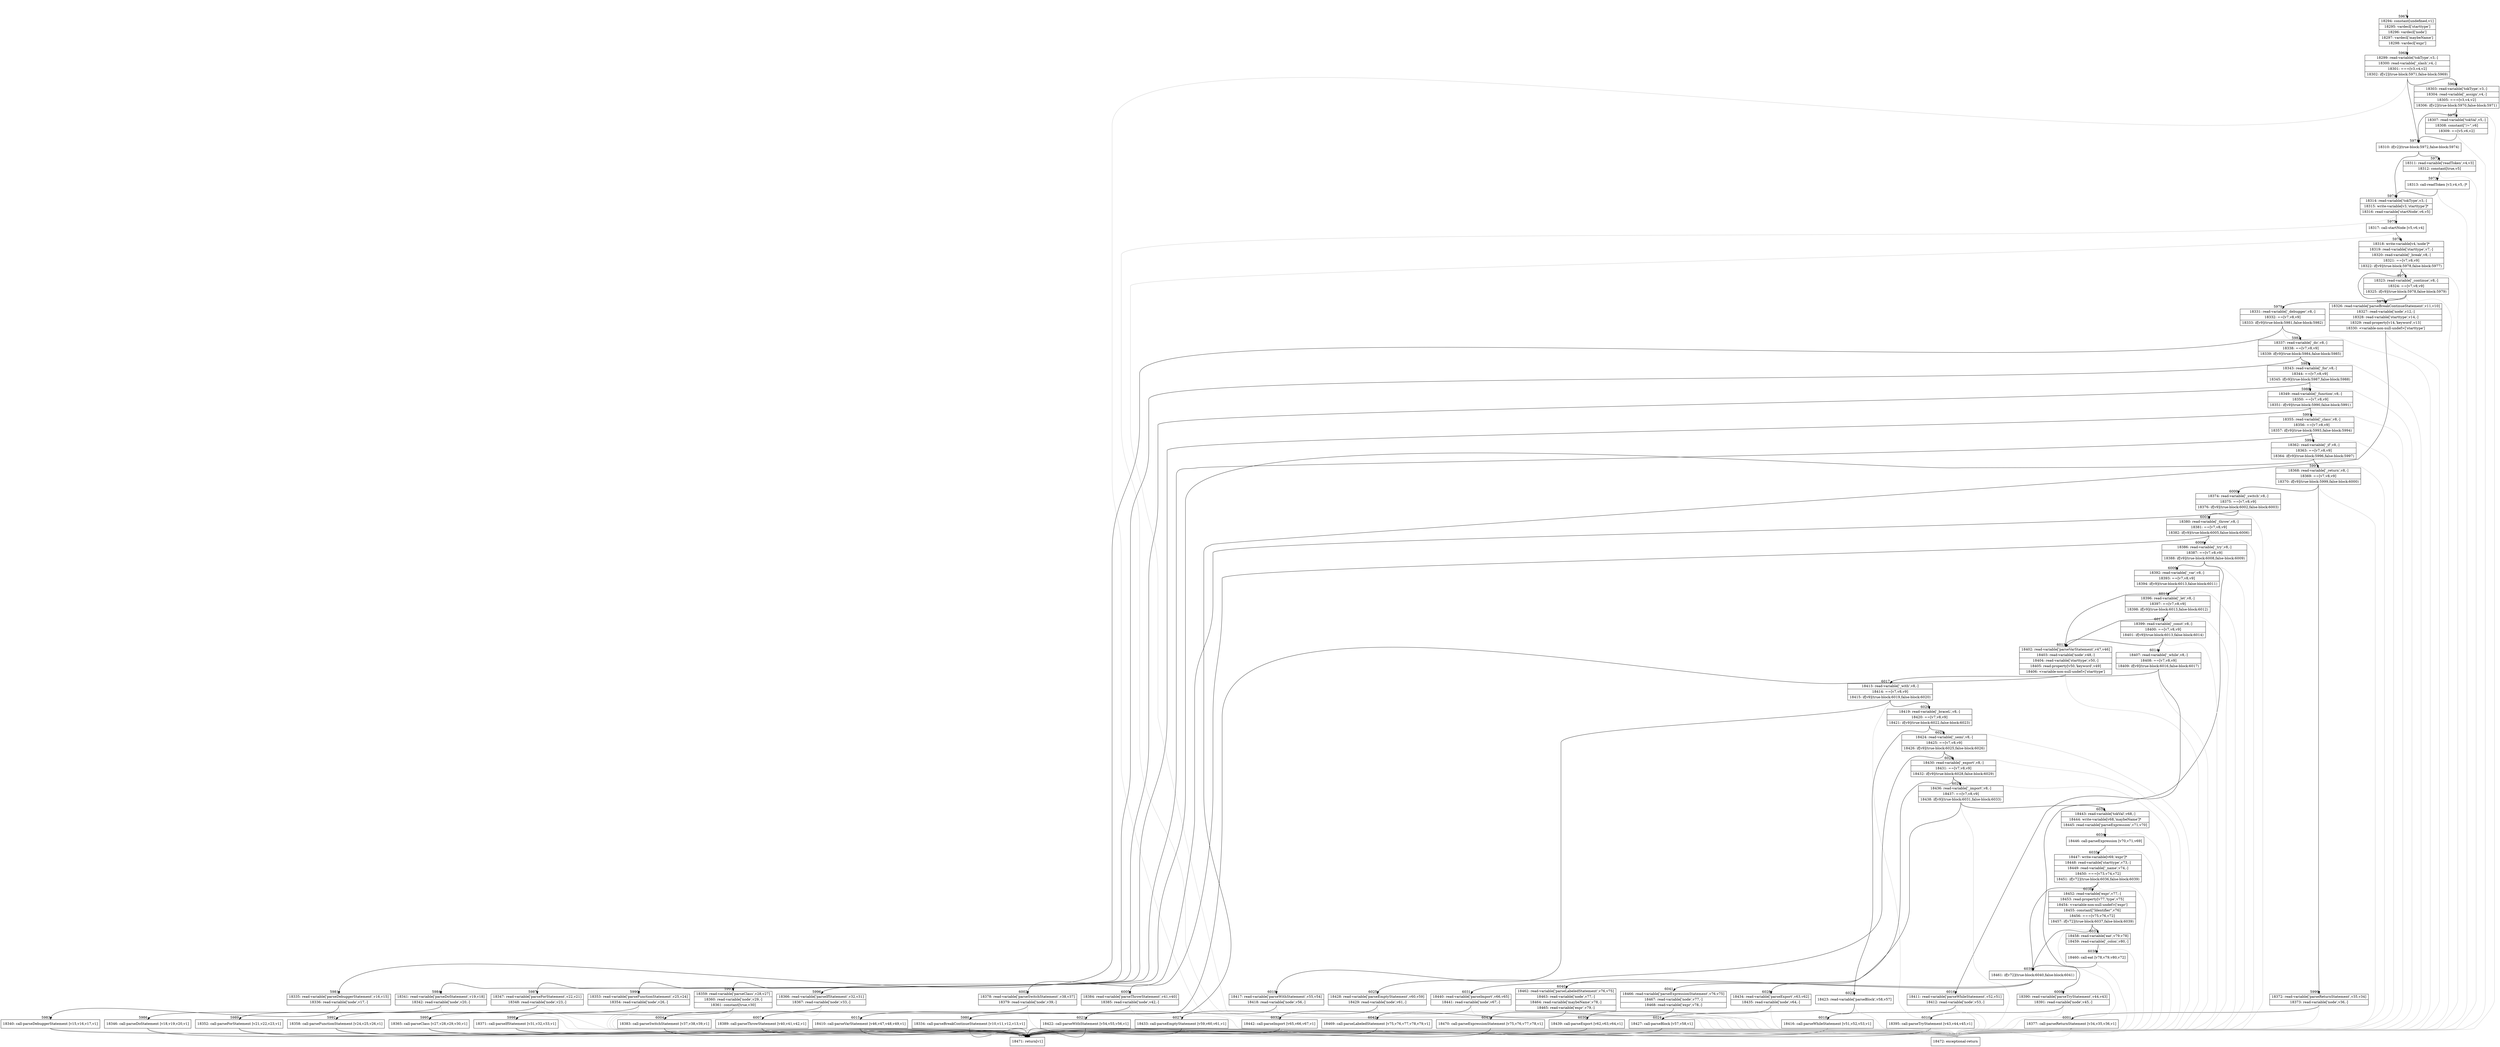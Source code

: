 digraph {
rankdir="TD"
BB_entry348[shape=none,label=""];
BB_entry348 -> BB5967 [tailport=s, headport=n, headlabel="    5967"]
BB5967 [shape=record label="{18294: constant[undefined,v1]|18295: vardecl['starttype']|18296: vardecl['node']|18297: vardecl['maybeName']|18298: vardecl['expr']}" ] 
BB5967 -> BB5968 [tailport=s, headport=n, headlabel="      5968"]
BB5968 [shape=record label="{18299: read-variable['tokType',v3,-]|18300: read-variable['_slash',v4,-]|18301: ===[v3,v4,v2]|18302: if[v2](true-block:5971,false-block:5969)}" ] 
BB5968 -> BB5971 [tailport=s, headport=n, headlabel="      5971"]
BB5968 -> BB5969 [tailport=s, headport=n, headlabel="      5969"]
BB5968 -> BB6045 [tailport=s, headport=n, color=gray, headlabel="      6045"]
BB5969 [shape=record label="{18303: read-variable['tokType',v3,-]|18304: read-variable['_assign',v4,-]|18305: ===[v3,v4,v2]|18306: if[v2](true-block:5970,false-block:5971)}" ] 
BB5969 -> BB5971 [tailport=s, headport=n]
BB5969 -> BB5970 [tailport=s, headport=n, headlabel="      5970"]
BB5969 -> BB6045 [tailport=s, headport=n, color=gray]
BB5970 [shape=record label="{18307: read-variable['tokVal',v5,-]|18308: constant[\"/=\",v6]|18309: ==[v5,v6,v2]}" ] 
BB5970 -> BB5971 [tailport=s, headport=n]
BB5970 -> BB6045 [tailport=s, headport=n, color=gray]
BB5971 [shape=record label="{18310: if[v2](true-block:5972,false-block:5974)}" ] 
BB5971 -> BB5972 [tailport=s, headport=n, headlabel="      5972"]
BB5971 -> BB5974 [tailport=s, headport=n, headlabel="      5974"]
BB5972 [shape=record label="{18311: read-variable['readToken',v4,v3]|18312: constant[true,v5]}" ] 
BB5972 -> BB5973 [tailport=s, headport=n, headlabel="      5973"]
BB5972 -> BB6045 [tailport=s, headport=n, color=gray]
BB5973 [shape=record label="{18313: call-readToken [v3,v4,v5,-]*}" ] 
BB5973 -> BB5974 [tailport=s, headport=n]
BB5973 -> BB6045 [tailport=s, headport=n, color=gray]
BB5974 [shape=record label="{18314: read-variable['tokType',v3,-]|18315: write-variable[v3,'starttype']*|18316: read-variable['startNode',v6,v5]}" ] 
BB5974 -> BB5975 [tailport=s, headport=n, headlabel="      5975"]
BB5974 -> BB6045 [tailport=s, headport=n, color=gray]
BB5975 [shape=record label="{18317: call-startNode [v5,v6,v4]}" ] 
BB5975 -> BB5976 [tailport=s, headport=n, headlabel="      5976"]
BB5975 -> BB6045 [tailport=s, headport=n, color=gray]
BB5976 [shape=record label="{18318: write-variable[v4,'node']*|18319: read-variable['starttype',v7,-]|18320: read-variable['_break',v8,-]|18321: ==[v7,v8,v9]|18322: if[v9](true-block:5978,false-block:5977)}" ] 
BB5976 -> BB5978 [tailport=s, headport=n, headlabel="      5978"]
BB5976 -> BB5977 [tailport=s, headport=n, headlabel="      5977"]
BB5976 -> BB6045 [tailport=s, headport=n, color=gray]
BB5977 [shape=record label="{18323: read-variable['_continue',v8,-]|18324: ==[v7,v8,v9]|18325: if[v9](true-block:5978,false-block:5979)}" ] 
BB5977 -> BB5978 [tailport=s, headport=n]
BB5977 -> BB5979 [tailport=s, headport=n, headlabel="      5979"]
BB5977 -> BB6045 [tailport=s, headport=n, color=gray]
BB5978 [shape=record label="{18326: read-variable['parseBreakContinueStatement',v11,v10]|18327: read-variable['node',v12,-]|18328: read-variable['starttype',v14,-]|18329: read-property[v14,'keyword',v13]|18330: \<variable-non-null-undef\>['starttype']}" ] 
BB5978 -> BB5980 [tailport=s, headport=n, headlabel="      5980"]
BB5978 -> BB6045 [tailport=s, headport=n, color=gray]
BB5979 [shape=record label="{18331: read-variable['_debugger',v8,-]|18332: ==[v7,v8,v9]|18333: if[v9](true-block:5981,false-block:5982)}" ] 
BB5979 -> BB5981 [tailport=s, headport=n, headlabel="      5981"]
BB5979 -> BB5982 [tailport=s, headport=n, headlabel="      5982"]
BB5979 -> BB6045 [tailport=s, headport=n, color=gray]
BB5980 [shape=record label="{18334: call-parseBreakContinueStatement [v10,v11,v12,v13,v1]}" ] 
BB5980 -> BB6044 [tailport=s, headport=n, headlabel="      6044"]
BB5980 -> BB6045 [tailport=s, headport=n, color=gray]
BB5981 [shape=record label="{18335: read-variable['parseDebuggerStatement',v16,v15]|18336: read-variable['node',v17,-]}" ] 
BB5981 -> BB5983 [tailport=s, headport=n, headlabel="      5983"]
BB5981 -> BB6045 [tailport=s, headport=n, color=gray]
BB5982 [shape=record label="{18337: read-variable['_do',v8,-]|18338: ==[v7,v8,v9]|18339: if[v9](true-block:5984,false-block:5985)}" ] 
BB5982 -> BB5984 [tailport=s, headport=n, headlabel="      5984"]
BB5982 -> BB5985 [tailport=s, headport=n, headlabel="      5985"]
BB5982 -> BB6045 [tailport=s, headport=n, color=gray]
BB5983 [shape=record label="{18340: call-parseDebuggerStatement [v15,v16,v17,v1]}" ] 
BB5983 -> BB6044 [tailport=s, headport=n]
BB5983 -> BB6045 [tailport=s, headport=n, color=gray]
BB5984 [shape=record label="{18341: read-variable['parseDoStatement',v19,v18]|18342: read-variable['node',v20,-]}" ] 
BB5984 -> BB5986 [tailport=s, headport=n, headlabel="      5986"]
BB5984 -> BB6045 [tailport=s, headport=n, color=gray]
BB5985 [shape=record label="{18343: read-variable['_for',v8,-]|18344: ==[v7,v8,v9]|18345: if[v9](true-block:5987,false-block:5988)}" ] 
BB5985 -> BB5987 [tailport=s, headport=n, headlabel="      5987"]
BB5985 -> BB5988 [tailport=s, headport=n, headlabel="      5988"]
BB5985 -> BB6045 [tailport=s, headport=n, color=gray]
BB5986 [shape=record label="{18346: call-parseDoStatement [v18,v19,v20,v1]}" ] 
BB5986 -> BB6044 [tailport=s, headport=n]
BB5986 -> BB6045 [tailport=s, headport=n, color=gray]
BB5987 [shape=record label="{18347: read-variable['parseForStatement',v22,v21]|18348: read-variable['node',v23,-]}" ] 
BB5987 -> BB5989 [tailport=s, headport=n, headlabel="      5989"]
BB5987 -> BB6045 [tailport=s, headport=n, color=gray]
BB5988 [shape=record label="{18349: read-variable['_function',v8,-]|18350: ==[v7,v8,v9]|18351: if[v9](true-block:5990,false-block:5991)}" ] 
BB5988 -> BB5990 [tailport=s, headport=n, headlabel="      5990"]
BB5988 -> BB5991 [tailport=s, headport=n, headlabel="      5991"]
BB5988 -> BB6045 [tailport=s, headport=n, color=gray]
BB5989 [shape=record label="{18352: call-parseForStatement [v21,v22,v23,v1]}" ] 
BB5989 -> BB6044 [tailport=s, headport=n]
BB5989 -> BB6045 [tailport=s, headport=n, color=gray]
BB5990 [shape=record label="{18353: read-variable['parseFunctionStatement',v25,v24]|18354: read-variable['node',v26,-]}" ] 
BB5990 -> BB5992 [tailport=s, headport=n, headlabel="      5992"]
BB5990 -> BB6045 [tailport=s, headport=n, color=gray]
BB5991 [shape=record label="{18355: read-variable['_class',v8,-]|18356: ==[v7,v8,v9]|18357: if[v9](true-block:5993,false-block:5994)}" ] 
BB5991 -> BB5993 [tailport=s, headport=n, headlabel="      5993"]
BB5991 -> BB5994 [tailport=s, headport=n, headlabel="      5994"]
BB5991 -> BB6045 [tailport=s, headport=n, color=gray]
BB5992 [shape=record label="{18358: call-parseFunctionStatement [v24,v25,v26,v1]}" ] 
BB5992 -> BB6044 [tailport=s, headport=n]
BB5992 -> BB6045 [tailport=s, headport=n, color=gray]
BB5993 [shape=record label="{18359: read-variable['parseClass',v28,v27]|18360: read-variable['node',v29,-]|18361: constant[true,v30]}" ] 
BB5993 -> BB5995 [tailport=s, headport=n, headlabel="      5995"]
BB5993 -> BB6045 [tailport=s, headport=n, color=gray]
BB5994 [shape=record label="{18362: read-variable['_if',v8,-]|18363: ==[v7,v8,v9]|18364: if[v9](true-block:5996,false-block:5997)}" ] 
BB5994 -> BB5996 [tailport=s, headport=n, headlabel="      5996"]
BB5994 -> BB5997 [tailport=s, headport=n, headlabel="      5997"]
BB5994 -> BB6045 [tailport=s, headport=n, color=gray]
BB5995 [shape=record label="{18365: call-parseClass [v27,v28,v29,v30,v1]}" ] 
BB5995 -> BB6044 [tailport=s, headport=n]
BB5995 -> BB6045 [tailport=s, headport=n, color=gray]
BB5996 [shape=record label="{18366: read-variable['parseIfStatement',v32,v31]|18367: read-variable['node',v33,-]}" ] 
BB5996 -> BB5998 [tailport=s, headport=n, headlabel="      5998"]
BB5996 -> BB6045 [tailport=s, headport=n, color=gray]
BB5997 [shape=record label="{18368: read-variable['_return',v8,-]|18369: ==[v7,v8,v9]|18370: if[v9](true-block:5999,false-block:6000)}" ] 
BB5997 -> BB5999 [tailport=s, headport=n, headlabel="      5999"]
BB5997 -> BB6000 [tailport=s, headport=n, headlabel="      6000"]
BB5997 -> BB6045 [tailport=s, headport=n, color=gray]
BB5998 [shape=record label="{18371: call-parseIfStatement [v31,v32,v33,v1]}" ] 
BB5998 -> BB6044 [tailport=s, headport=n]
BB5998 -> BB6045 [tailport=s, headport=n, color=gray]
BB5999 [shape=record label="{18372: read-variable['parseReturnStatement',v35,v34]|18373: read-variable['node',v36,-]}" ] 
BB5999 -> BB6001 [tailport=s, headport=n, headlabel="      6001"]
BB5999 -> BB6045 [tailport=s, headport=n, color=gray]
BB6000 [shape=record label="{18374: read-variable['_switch',v8,-]|18375: ==[v7,v8,v9]|18376: if[v9](true-block:6002,false-block:6003)}" ] 
BB6000 -> BB6002 [tailport=s, headport=n, headlabel="      6002"]
BB6000 -> BB6003 [tailport=s, headport=n, headlabel="      6003"]
BB6000 -> BB6045 [tailport=s, headport=n, color=gray]
BB6001 [shape=record label="{18377: call-parseReturnStatement [v34,v35,v36,v1]}" ] 
BB6001 -> BB6044 [tailport=s, headport=n]
BB6001 -> BB6045 [tailport=s, headport=n, color=gray]
BB6002 [shape=record label="{18378: read-variable['parseSwitchStatement',v38,v37]|18379: read-variable['node',v39,-]}" ] 
BB6002 -> BB6004 [tailport=s, headport=n, headlabel="      6004"]
BB6002 -> BB6045 [tailport=s, headport=n, color=gray]
BB6003 [shape=record label="{18380: read-variable['_throw',v8,-]|18381: ==[v7,v8,v9]|18382: if[v9](true-block:6005,false-block:6006)}" ] 
BB6003 -> BB6005 [tailport=s, headport=n, headlabel="      6005"]
BB6003 -> BB6006 [tailport=s, headport=n, headlabel="      6006"]
BB6003 -> BB6045 [tailport=s, headport=n, color=gray]
BB6004 [shape=record label="{18383: call-parseSwitchStatement [v37,v38,v39,v1]}" ] 
BB6004 -> BB6044 [tailport=s, headport=n]
BB6004 -> BB6045 [tailport=s, headport=n, color=gray]
BB6005 [shape=record label="{18384: read-variable['parseThrowStatement',v41,v40]|18385: read-variable['node',v42,-]}" ] 
BB6005 -> BB6007 [tailport=s, headport=n, headlabel="      6007"]
BB6005 -> BB6045 [tailport=s, headport=n, color=gray]
BB6006 [shape=record label="{18386: read-variable['_try',v8,-]|18387: ==[v7,v8,v9]|18388: if[v9](true-block:6008,false-block:6009)}" ] 
BB6006 -> BB6008 [tailport=s, headport=n, headlabel="      6008"]
BB6006 -> BB6009 [tailport=s, headport=n, headlabel="      6009"]
BB6006 -> BB6045 [tailport=s, headport=n, color=gray]
BB6007 [shape=record label="{18389: call-parseThrowStatement [v40,v41,v42,v1]}" ] 
BB6007 -> BB6044 [tailport=s, headport=n]
BB6007 -> BB6045 [tailport=s, headport=n, color=gray]
BB6008 [shape=record label="{18390: read-variable['parseTryStatement',v44,v43]|18391: read-variable['node',v45,-]}" ] 
BB6008 -> BB6010 [tailport=s, headport=n, headlabel="      6010"]
BB6008 -> BB6045 [tailport=s, headport=n, color=gray]
BB6009 [shape=record label="{18392: read-variable['_var',v8,-]|18393: ==[v7,v8,v9]|18394: if[v9](true-block:6013,false-block:6011)}" ] 
BB6009 -> BB6013 [tailport=s, headport=n, headlabel="      6013"]
BB6009 -> BB6011 [tailport=s, headport=n, headlabel="      6011"]
BB6009 -> BB6045 [tailport=s, headport=n, color=gray]
BB6010 [shape=record label="{18395: call-parseTryStatement [v43,v44,v45,v1]}" ] 
BB6010 -> BB6044 [tailport=s, headport=n]
BB6010 -> BB6045 [tailport=s, headport=n, color=gray]
BB6011 [shape=record label="{18396: read-variable['_let',v8,-]|18397: ==[v7,v8,v9]|18398: if[v9](true-block:6013,false-block:6012)}" ] 
BB6011 -> BB6013 [tailport=s, headport=n]
BB6011 -> BB6012 [tailport=s, headport=n, headlabel="      6012"]
BB6011 -> BB6045 [tailport=s, headport=n, color=gray]
BB6012 [shape=record label="{18399: read-variable['_const',v8,-]|18400: ==[v7,v8,v9]|18401: if[v9](true-block:6013,false-block:6014)}" ] 
BB6012 -> BB6013 [tailport=s, headport=n]
BB6012 -> BB6014 [tailport=s, headport=n, headlabel="      6014"]
BB6012 -> BB6045 [tailport=s, headport=n, color=gray]
BB6013 [shape=record label="{18402: read-variable['parseVarStatement',v47,v46]|18403: read-variable['node',v48,-]|18404: read-variable['starttype',v50,-]|18405: read-property[v50,'keyword',v49]|18406: \<variable-non-null-undef\>['starttype']}" ] 
BB6013 -> BB6015 [tailport=s, headport=n, headlabel="      6015"]
BB6013 -> BB6045 [tailport=s, headport=n, color=gray]
BB6014 [shape=record label="{18407: read-variable['_while',v8,-]|18408: ==[v7,v8,v9]|18409: if[v9](true-block:6016,false-block:6017)}" ] 
BB6014 -> BB6016 [tailport=s, headport=n, headlabel="      6016"]
BB6014 -> BB6017 [tailport=s, headport=n, headlabel="      6017"]
BB6014 -> BB6045 [tailport=s, headport=n, color=gray]
BB6015 [shape=record label="{18410: call-parseVarStatement [v46,v47,v48,v49,v1]}" ] 
BB6015 -> BB6044 [tailport=s, headport=n]
BB6015 -> BB6045 [tailport=s, headport=n, color=gray]
BB6016 [shape=record label="{18411: read-variable['parseWhileStatement',v52,v51]|18412: read-variable['node',v53,-]}" ] 
BB6016 -> BB6018 [tailport=s, headport=n, headlabel="      6018"]
BB6016 -> BB6045 [tailport=s, headport=n, color=gray]
BB6017 [shape=record label="{18413: read-variable['_with',v8,-]|18414: ==[v7,v8,v9]|18415: if[v9](true-block:6019,false-block:6020)}" ] 
BB6017 -> BB6019 [tailport=s, headport=n, headlabel="      6019"]
BB6017 -> BB6020 [tailport=s, headport=n, headlabel="      6020"]
BB6017 -> BB6045 [tailport=s, headport=n, color=gray]
BB6018 [shape=record label="{18416: call-parseWhileStatement [v51,v52,v53,v1]}" ] 
BB6018 -> BB6044 [tailport=s, headport=n]
BB6018 -> BB6045 [tailport=s, headport=n, color=gray]
BB6019 [shape=record label="{18417: read-variable['parseWithStatement',v55,v54]|18418: read-variable['node',v56,-]}" ] 
BB6019 -> BB6021 [tailport=s, headport=n, headlabel="      6021"]
BB6019 -> BB6045 [tailport=s, headport=n, color=gray]
BB6020 [shape=record label="{18419: read-variable['_braceL',v8,-]|18420: ==[v7,v8,v9]|18421: if[v9](true-block:6022,false-block:6023)}" ] 
BB6020 -> BB6022 [tailport=s, headport=n, headlabel="      6022"]
BB6020 -> BB6023 [tailport=s, headport=n, headlabel="      6023"]
BB6020 -> BB6045 [tailport=s, headport=n, color=gray]
BB6021 [shape=record label="{18422: call-parseWithStatement [v54,v55,v56,v1]}" ] 
BB6021 -> BB6044 [tailport=s, headport=n]
BB6021 -> BB6045 [tailport=s, headport=n, color=gray]
BB6022 [shape=record label="{18423: read-variable['parseBlock',v58,v57]}" ] 
BB6022 -> BB6024 [tailport=s, headport=n, headlabel="      6024"]
BB6022 -> BB6045 [tailport=s, headport=n, color=gray]
BB6023 [shape=record label="{18424: read-variable['_semi',v8,-]|18425: ==[v7,v8,v9]|18426: if[v9](true-block:6025,false-block:6026)}" ] 
BB6023 -> BB6025 [tailport=s, headport=n, headlabel="      6025"]
BB6023 -> BB6026 [tailport=s, headport=n, headlabel="      6026"]
BB6023 -> BB6045 [tailport=s, headport=n, color=gray]
BB6024 [shape=record label="{18427: call-parseBlock [v57,v58,v1]}" ] 
BB6024 -> BB6044 [tailport=s, headport=n]
BB6024 -> BB6045 [tailport=s, headport=n, color=gray]
BB6025 [shape=record label="{18428: read-variable['parseEmptyStatement',v60,v59]|18429: read-variable['node',v61,-]}" ] 
BB6025 -> BB6027 [tailport=s, headport=n, headlabel="      6027"]
BB6025 -> BB6045 [tailport=s, headport=n, color=gray]
BB6026 [shape=record label="{18430: read-variable['_export',v8,-]|18431: ==[v7,v8,v9]|18432: if[v9](true-block:6028,false-block:6029)}" ] 
BB6026 -> BB6028 [tailport=s, headport=n, headlabel="      6028"]
BB6026 -> BB6029 [tailport=s, headport=n, headlabel="      6029"]
BB6026 -> BB6045 [tailport=s, headport=n, color=gray]
BB6027 [shape=record label="{18433: call-parseEmptyStatement [v59,v60,v61,v1]}" ] 
BB6027 -> BB6044 [tailport=s, headport=n]
BB6027 -> BB6045 [tailport=s, headport=n, color=gray]
BB6028 [shape=record label="{18434: read-variable['parseExport',v63,v62]|18435: read-variable['node',v64,-]}" ] 
BB6028 -> BB6030 [tailport=s, headport=n, headlabel="      6030"]
BB6028 -> BB6045 [tailport=s, headport=n, color=gray]
BB6029 [shape=record label="{18436: read-variable['_import',v8,-]|18437: ==[v7,v8,v9]|18438: if[v9](true-block:6031,false-block:6033)}" ] 
BB6029 -> BB6031 [tailport=s, headport=n, headlabel="      6031"]
BB6029 -> BB6033 [tailport=s, headport=n, headlabel="      6033"]
BB6029 -> BB6045 [tailport=s, headport=n, color=gray]
BB6030 [shape=record label="{18439: call-parseExport [v62,v63,v64,v1]}" ] 
BB6030 -> BB6044 [tailport=s, headport=n]
BB6030 -> BB6045 [tailport=s, headport=n, color=gray]
BB6031 [shape=record label="{18440: read-variable['parseImport',v66,v65]|18441: read-variable['node',v67,-]}" ] 
BB6031 -> BB6032 [tailport=s, headport=n, headlabel="      6032"]
BB6031 -> BB6045 [tailport=s, headport=n, color=gray]
BB6032 [shape=record label="{18442: call-parseImport [v65,v66,v67,v1]}" ] 
BB6032 -> BB6044 [tailport=s, headport=n]
BB6032 -> BB6045 [tailport=s, headport=n, color=gray]
BB6033 [shape=record label="{18443: read-variable['tokVal',v68,-]|18444: write-variable[v68,'maybeName']*|18445: read-variable['parseExpression',v71,v70]}" ] 
BB6033 -> BB6034 [tailport=s, headport=n, headlabel="      6034"]
BB6033 -> BB6045 [tailport=s, headport=n, color=gray]
BB6034 [shape=record label="{18446: call-parseExpression [v70,v71,v69]}" ] 
BB6034 -> BB6035 [tailport=s, headport=n, headlabel="      6035"]
BB6034 -> BB6045 [tailport=s, headport=n, color=gray]
BB6035 [shape=record label="{18447: write-variable[v69,'expr']*|18448: read-variable['starttype',v73,-]|18449: read-variable['_name',v74,-]|18450: ===[v73,v74,v72]|18451: if[v72](true-block:6036,false-block:6039)}" ] 
BB6035 -> BB6039 [tailport=s, headport=n, headlabel="      6039"]
BB6035 -> BB6036 [tailport=s, headport=n, headlabel="      6036"]
BB6035 -> BB6045 [tailport=s, headport=n, color=gray]
BB6036 [shape=record label="{18452: read-variable['expr',v77,-]|18453: read-property[v77,'type',v75]|18454: \<variable-non-null-undef\>['expr']|18455: constant[\"Identifier\",v76]|18456: ===[v75,v76,v72]|18457: if[v72](true-block:6037,false-block:6039)}" ] 
BB6036 -> BB6039 [tailport=s, headport=n]
BB6036 -> BB6037 [tailport=s, headport=n, headlabel="      6037"]
BB6036 -> BB6045 [tailport=s, headport=n, color=gray]
BB6037 [shape=record label="{18458: read-variable['eat',v79,v78]|18459: read-variable['_colon',v80,-]}" ] 
BB6037 -> BB6038 [tailport=s, headport=n, headlabel="      6038"]
BB6037 -> BB6045 [tailport=s, headport=n, color=gray]
BB6038 [shape=record label="{18460: call-eat [v78,v79,v80,v72]}" ] 
BB6038 -> BB6039 [tailport=s, headport=n]
BB6038 -> BB6045 [tailport=s, headport=n, color=gray]
BB6039 [shape=record label="{18461: if[v72](true-block:6040,false-block:6041)}" ] 
BB6039 -> BB6040 [tailport=s, headport=n, headlabel="      6040"]
BB6039 -> BB6041 [tailport=s, headport=n, headlabel="      6041"]
BB6040 [shape=record label="{18462: read-variable['parseLabeledStatement',v76,v75]|18463: read-variable['node',v77,-]|18464: read-variable['maybeName',v78,-]|18465: read-variable['expr',v79,-]}" ] 
BB6040 -> BB6042 [tailport=s, headport=n, headlabel="      6042"]
BB6040 -> BB6045 [tailport=s, headport=n, color=gray]
BB6041 [shape=record label="{18466: read-variable['parseExpressionStatement',v76,v75]|18467: read-variable['node',v77,-]|18468: read-variable['expr',v78,-]}" ] 
BB6041 -> BB6043 [tailport=s, headport=n, headlabel="      6043"]
BB6041 -> BB6045 [tailport=s, headport=n, color=gray]
BB6042 [shape=record label="{18469: call-parseLabeledStatement [v75,v76,v77,v78,v79,v1]}" ] 
BB6042 -> BB6044 [tailport=s, headport=n]
BB6042 -> BB6045 [tailport=s, headport=n, color=gray]
BB6043 [shape=record label="{18470: call-parseExpressionStatement [v75,v76,v77,v78,v1]}" ] 
BB6043 -> BB6044 [tailport=s, headport=n]
BB6043 -> BB6045 [tailport=s, headport=n, color=gray]
BB6044 [shape=record label="{18471: return[v1]}" ] 
BB6045 [shape=record label="{18472: exceptional-return}" ] 
//#$~ 6059
}
